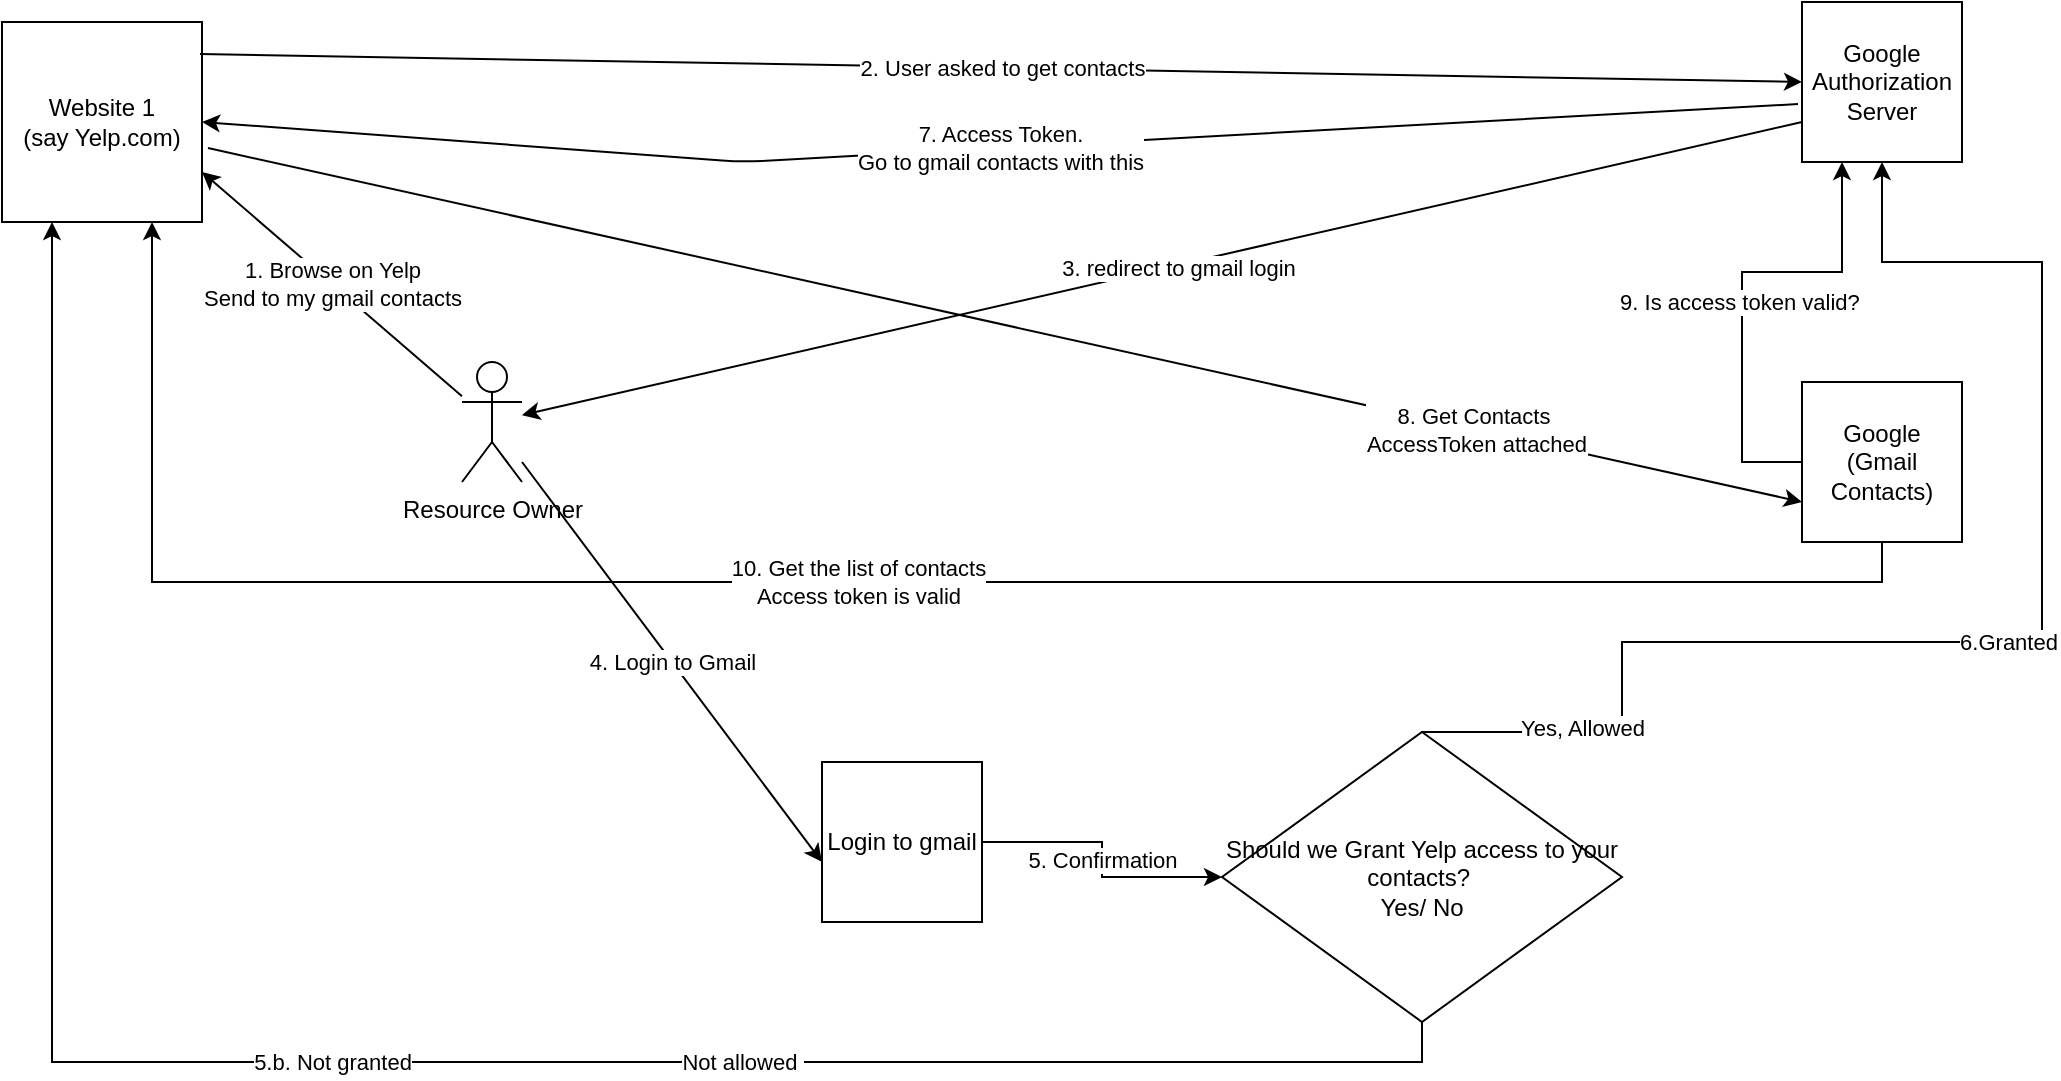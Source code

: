 <mxfile version="14.2.9" type="github">
  <diagram id="3mn2--Jh7JQnOu6HmNKb" name="Page-1">
    <mxGraphModel dx="1297" dy="802" grid="1" gridSize="10" guides="1" tooltips="1" connect="1" arrows="1" fold="1" page="1" pageScale="1" pageWidth="1100" pageHeight="850" math="0" shadow="0">
      <root>
        <mxCell id="0" />
        <mxCell id="1" parent="0" />
        <mxCell id="Ahv-mG9WgOXz13vFAPab-1" value="Resource Owner" style="shape=umlActor;verticalLabelPosition=bottom;verticalAlign=top;html=1;outlineConnect=0;" vertex="1" parent="1">
          <mxGeometry x="260" y="190" width="30" height="60" as="geometry" />
        </mxCell>
        <mxCell id="Ahv-mG9WgOXz13vFAPab-4" value="Website 1&lt;br&gt;(say Yelp.com)" style="whiteSpace=wrap;html=1;aspect=fixed;" vertex="1" parent="1">
          <mxGeometry x="30" y="20" width="100" height="100" as="geometry" />
        </mxCell>
        <mxCell id="Ahv-mG9WgOXz13vFAPab-39" value="9. Is access token valid?&amp;nbsp;" style="edgeStyle=orthogonalEdgeStyle;rounded=0;orthogonalLoop=1;jettySize=auto;html=1;entryX=0.25;entryY=1;entryDx=0;entryDy=0;" edge="1" parent="1" source="Ahv-mG9WgOXz13vFAPab-5" target="Ahv-mG9WgOXz13vFAPab-6">
          <mxGeometry x="-0.043" relative="1" as="geometry">
            <Array as="points">
              <mxPoint x="900" y="240" />
              <mxPoint x="900" y="145" />
              <mxPoint x="950" y="145" />
            </Array>
            <mxPoint as="offset" />
          </mxGeometry>
        </mxCell>
        <mxCell id="Ahv-mG9WgOXz13vFAPab-40" value="10. Get the list of contacts&lt;br&gt;Access token is valid" style="edgeStyle=orthogonalEdgeStyle;rounded=0;orthogonalLoop=1;jettySize=auto;html=1;exitX=0.5;exitY=1;exitDx=0;exitDy=0;entryX=0.75;entryY=1;entryDx=0;entryDy=0;" edge="1" parent="1" source="Ahv-mG9WgOXz13vFAPab-5" target="Ahv-mG9WgOXz13vFAPab-4">
          <mxGeometry relative="1" as="geometry">
            <mxPoint x="110" y="130" as="targetPoint" />
            <mxPoint x="970" y="300" as="sourcePoint" />
          </mxGeometry>
        </mxCell>
        <mxCell id="Ahv-mG9WgOXz13vFAPab-5" value="Google&lt;br&gt;(Gmail Contacts)" style="whiteSpace=wrap;html=1;aspect=fixed;" vertex="1" parent="1">
          <mxGeometry x="930" y="200" width="80" height="80" as="geometry" />
        </mxCell>
        <mxCell id="Ahv-mG9WgOXz13vFAPab-6" value="Google&lt;br&gt;Authorization Server" style="whiteSpace=wrap;html=1;aspect=fixed;" vertex="1" parent="1">
          <mxGeometry x="930" y="10" width="80" height="80" as="geometry" />
        </mxCell>
        <mxCell id="Ahv-mG9WgOXz13vFAPab-7" value="" style="endArrow=classic;html=1;entryX=1;entryY=0.75;entryDx=0;entryDy=0;" edge="1" parent="1" source="Ahv-mG9WgOXz13vFAPab-1" target="Ahv-mG9WgOXz13vFAPab-4">
          <mxGeometry relative="1" as="geometry">
            <mxPoint x="145" y="410" as="sourcePoint" />
            <mxPoint x="140" y="270" as="targetPoint" />
            <Array as="points" />
          </mxGeometry>
        </mxCell>
        <mxCell id="Ahv-mG9WgOXz13vFAPab-8" value="1. Browse on Yelp&lt;br&gt;Send to my gmail contacts" style="edgeLabel;resizable=0;html=1;align=center;verticalAlign=middle;" connectable="0" vertex="1" parent="Ahv-mG9WgOXz13vFAPab-7">
          <mxGeometry relative="1" as="geometry" />
        </mxCell>
        <mxCell id="Ahv-mG9WgOXz13vFAPab-11" value="" style="endArrow=classic;html=1;exitX=0.99;exitY=0.16;exitDx=0;exitDy=0;entryX=0;entryY=0.5;entryDx=0;entryDy=0;exitPerimeter=0;" edge="1" parent="1" source="Ahv-mG9WgOXz13vFAPab-4" target="Ahv-mG9WgOXz13vFAPab-6">
          <mxGeometry relative="1" as="geometry">
            <mxPoint x="220" y="350" as="sourcePoint" />
            <mxPoint x="240" y="390" as="targetPoint" />
            <Array as="points" />
          </mxGeometry>
        </mxCell>
        <mxCell id="Ahv-mG9WgOXz13vFAPab-12" value="2. User asked to get contacts" style="edgeLabel;resizable=0;html=1;align=center;verticalAlign=middle;" connectable="0" vertex="1" parent="Ahv-mG9WgOXz13vFAPab-11">
          <mxGeometry relative="1" as="geometry" />
        </mxCell>
        <mxCell id="Ahv-mG9WgOXz13vFAPab-17" value="3. redirect to gmail login" style="endArrow=classic;html=1;exitX=0;exitY=0.75;exitDx=0;exitDy=0;" edge="1" parent="1" source="Ahv-mG9WgOXz13vFAPab-6" target="Ahv-mG9WgOXz13vFAPab-1">
          <mxGeometry x="-0.021" y="1" relative="1" as="geometry">
            <mxPoint x="480" y="340" as="sourcePoint" />
            <mxPoint x="210" y="400" as="targetPoint" />
            <mxPoint x="1" as="offset" />
          </mxGeometry>
        </mxCell>
        <mxCell id="Ahv-mG9WgOXz13vFAPab-19" value="4. Login to Gmail" style="endArrow=classic;html=1;" edge="1" parent="1" source="Ahv-mG9WgOXz13vFAPab-1">
          <mxGeometry relative="1" as="geometry">
            <mxPoint x="190" y="440" as="sourcePoint" />
            <mxPoint x="440" y="440" as="targetPoint" />
          </mxGeometry>
        </mxCell>
        <mxCell id="Ahv-mG9WgOXz13vFAPab-23" value="5. Confirmation" style="edgeStyle=orthogonalEdgeStyle;rounded=0;orthogonalLoop=1;jettySize=auto;html=1;entryX=0;entryY=0.5;entryDx=0;entryDy=0;" edge="1" parent="1" source="Ahv-mG9WgOXz13vFAPab-21" target="Ahv-mG9WgOXz13vFAPab-24">
          <mxGeometry relative="1" as="geometry">
            <mxPoint x="580" y="430" as="targetPoint" />
          </mxGeometry>
        </mxCell>
        <mxCell id="Ahv-mG9WgOXz13vFAPab-21" value="Login to gmail" style="whiteSpace=wrap;html=1;aspect=fixed;" vertex="1" parent="1">
          <mxGeometry x="440" y="390" width="80" height="80" as="geometry" />
        </mxCell>
        <mxCell id="Ahv-mG9WgOXz13vFAPab-27" value="Not allowed&amp;nbsp;" style="edgeStyle=orthogonalEdgeStyle;rounded=0;orthogonalLoop=1;jettySize=auto;html=1;exitX=0.5;exitY=1;exitDx=0;exitDy=0;entryX=0.25;entryY=1;entryDx=0;entryDy=0;" edge="1" parent="1" source="Ahv-mG9WgOXz13vFAPab-24" target="Ahv-mG9WgOXz13vFAPab-4">
          <mxGeometry x="-0.359" relative="1" as="geometry">
            <mxPoint as="offset" />
          </mxGeometry>
        </mxCell>
        <mxCell id="Ahv-mG9WgOXz13vFAPab-31" value="5.b. Not granted" style="edgeLabel;html=1;align=center;verticalAlign=middle;resizable=0;points=[];" vertex="1" connectable="0" parent="Ahv-mG9WgOXz13vFAPab-27">
          <mxGeometry x="0.004" y="2" relative="1" as="geometry">
            <mxPoint y="-2" as="offset" />
          </mxGeometry>
        </mxCell>
        <mxCell id="Ahv-mG9WgOXz13vFAPab-29" value="6.Granted" style="edgeStyle=orthogonalEdgeStyle;rounded=0;orthogonalLoop=1;jettySize=auto;html=1;exitX=0.5;exitY=0;exitDx=0;exitDy=0;" edge="1" parent="1" source="Ahv-mG9WgOXz13vFAPab-24" target="Ahv-mG9WgOXz13vFAPab-6">
          <mxGeometry relative="1" as="geometry">
            <mxPoint x="910" y="100" as="targetPoint" />
            <Array as="points">
              <mxPoint x="840" y="375" />
              <mxPoint x="840" y="330" />
              <mxPoint x="1050" y="330" />
              <mxPoint x="1050" y="140" />
              <mxPoint x="970" y="140" />
            </Array>
          </mxGeometry>
        </mxCell>
        <mxCell id="Ahv-mG9WgOXz13vFAPab-30" value="Yes, Allowed" style="edgeLabel;html=1;align=center;verticalAlign=middle;resizable=0;points=[];" vertex="1" connectable="0" parent="Ahv-mG9WgOXz13vFAPab-29">
          <mxGeometry x="-0.763" y="2" relative="1" as="geometry">
            <mxPoint as="offset" />
          </mxGeometry>
        </mxCell>
        <mxCell id="Ahv-mG9WgOXz13vFAPab-24" value="&lt;span&gt;Should we Grant Yelp access to your contacts?&amp;nbsp;&lt;/span&gt;&lt;br&gt;&lt;span&gt;Yes/ No&lt;/span&gt;" style="rhombus;whiteSpace=wrap;html=1;" vertex="1" parent="1">
          <mxGeometry x="640" y="375" width="200" height="145" as="geometry" />
        </mxCell>
        <mxCell id="Ahv-mG9WgOXz13vFAPab-34" value="7. Access Token. &lt;br&gt;Go to gmail contacts with this" style="endArrow=classic;html=1;exitX=-0.025;exitY=0.638;exitDx=0;exitDy=0;exitPerimeter=0;entryX=1;entryY=0.5;entryDx=0;entryDy=0;" edge="1" parent="1" source="Ahv-mG9WgOXz13vFAPab-6" target="Ahv-mG9WgOXz13vFAPab-4">
          <mxGeometry width="50" height="50" relative="1" as="geometry">
            <mxPoint x="420" y="180" as="sourcePoint" />
            <mxPoint x="470" y="130" as="targetPoint" />
            <Array as="points">
              <mxPoint x="400" y="90" />
            </Array>
          </mxGeometry>
        </mxCell>
        <mxCell id="Ahv-mG9WgOXz13vFAPab-37" value="" style="endArrow=classic;html=1;exitX=1.03;exitY=0.63;exitDx=0;exitDy=0;exitPerimeter=0;entryX=0;entryY=0.75;entryDx=0;entryDy=0;" edge="1" parent="1" source="Ahv-mG9WgOXz13vFAPab-4" target="Ahv-mG9WgOXz13vFAPab-5">
          <mxGeometry width="50" height="50" relative="1" as="geometry">
            <mxPoint x="520" y="370" as="sourcePoint" />
            <mxPoint x="920" y="260" as="targetPoint" />
          </mxGeometry>
        </mxCell>
        <mxCell id="Ahv-mG9WgOXz13vFAPab-38" value="8. Get Contacts&amp;nbsp;&lt;br&gt;AccessToken attached" style="edgeLabel;html=1;align=center;verticalAlign=middle;resizable=0;points=[];" vertex="1" connectable="0" parent="Ahv-mG9WgOXz13vFAPab-37">
          <mxGeometry x="0.591" relative="1" as="geometry">
            <mxPoint as="offset" />
          </mxGeometry>
        </mxCell>
      </root>
    </mxGraphModel>
  </diagram>
</mxfile>
